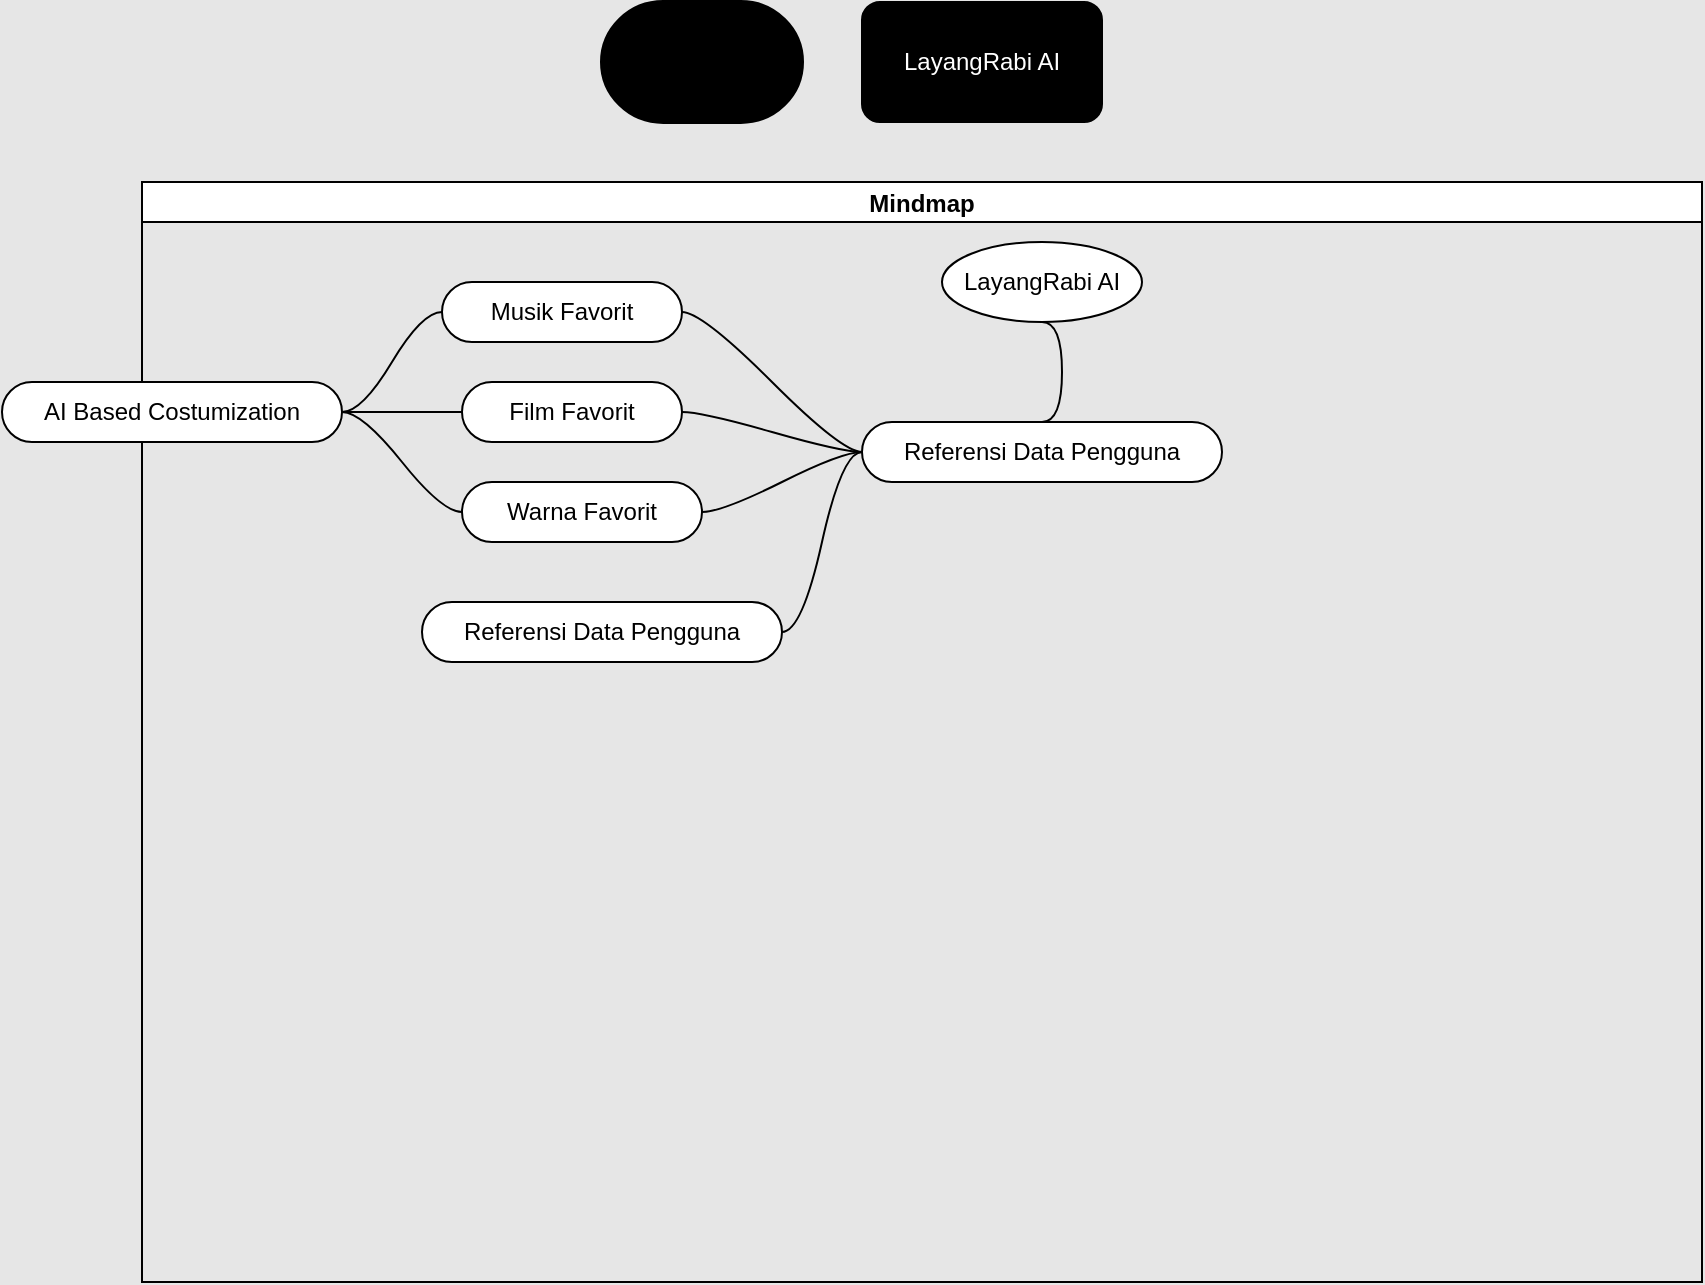 <mxfile version="22.1.5" type="github">
  <diagram name="Page-1" id="UQfQh1v6JwxMXf1f5g66">
    <mxGraphModel dx="1707" dy="1625" grid="1" gridSize="10" guides="1" tooltips="1" connect="1" arrows="1" fold="1" page="1" pageScale="1" pageWidth="827" pageHeight="1169" background="#E6E6E6" math="0" shadow="0">
      <root>
        <mxCell id="0" />
        <mxCell id="1" parent="0" />
        <mxCell id="a6ZQAV9WoeV4s8uq9TPd-1" value="" style="strokeWidth=2;html=1;shape=mxgraph.flowchart.terminator;whiteSpace=wrap;fillColor=#000000;fontColor=#FFFFFF;" vertex="1" parent="1">
          <mxGeometry x="120" y="-140" width="100" height="60" as="geometry" />
        </mxCell>
        <mxCell id="a6ZQAV9WoeV4s8uq9TPd-2" value="LayangRabi AI" style="rounded=1;whiteSpace=wrap;html=1;fillColor=#000000;fontColor=#FFFFFF;" vertex="1" parent="1">
          <mxGeometry x="250" y="-140" width="120" height="60" as="geometry" />
        </mxCell>
        <mxCell id="a6ZQAV9WoeV4s8uq9TPd-3" value="Mindmap" style="swimlane;startSize=20;horizontal=1;containerType=tree;" vertex="1" parent="1">
          <mxGeometry x="-110" y="-50" width="780" height="550" as="geometry" />
        </mxCell>
        <mxCell id="a6ZQAV9WoeV4s8uq9TPd-8" value="LayangRabi AI" style="ellipse;whiteSpace=wrap;html=1;align=center;treeFolding=1;treeMoving=1;newEdgeStyle={&quot;edgeStyle&quot;:&quot;entityRelationEdgeStyle&quot;,&quot;startArrow&quot;:&quot;none&quot;,&quot;endArrow&quot;:&quot;none&quot;,&quot;segment&quot;:10,&quot;curved&quot;:1,&quot;sourcePerimeterSpacing&quot;:0,&quot;targetPerimeterSpacing&quot;:0};" vertex="1" parent="a6ZQAV9WoeV4s8uq9TPd-3">
          <mxGeometry x="400" y="30" width="100" height="40" as="geometry" />
        </mxCell>
        <mxCell id="a6ZQAV9WoeV4s8uq9TPd-24" style="edgeStyle=entityRelationEdgeStyle;rounded=0;orthogonalLoop=1;jettySize=auto;html=1;startArrow=none;endArrow=none;segment=10;curved=1;sourcePerimeterSpacing=0;targetPerimeterSpacing=0;exitX=0.5;exitY=0;exitDx=0;exitDy=0;entryX=0.5;entryY=1;entryDx=0;entryDy=0;" edge="1" parent="a6ZQAV9WoeV4s8uq9TPd-3" source="a6ZQAV9WoeV4s8uq9TPd-16" target="a6ZQAV9WoeV4s8uq9TPd-8">
          <mxGeometry relative="1" as="geometry" />
        </mxCell>
        <mxCell id="a6ZQAV9WoeV4s8uq9TPd-16" value="Referensi Data Pengguna" style="whiteSpace=wrap;html=1;rounded=1;arcSize=50;align=center;verticalAlign=middle;strokeWidth=1;autosize=1;spacing=4;treeFolding=1;treeMoving=1;newEdgeStyle={&quot;edgeStyle&quot;:&quot;entityRelationEdgeStyle&quot;,&quot;startArrow&quot;:&quot;none&quot;,&quot;endArrow&quot;:&quot;none&quot;,&quot;segment&quot;:10,&quot;curved&quot;:1,&quot;sourcePerimeterSpacing&quot;:0,&quot;targetPerimeterSpacing&quot;:0};" vertex="1" parent="a6ZQAV9WoeV4s8uq9TPd-3">
          <mxGeometry x="360" y="120" width="180" height="30" as="geometry" />
        </mxCell>
        <mxCell id="a6ZQAV9WoeV4s8uq9TPd-14" value="Musik Favorit" style="whiteSpace=wrap;html=1;rounded=1;arcSize=50;align=center;verticalAlign=middle;strokeWidth=1;autosize=1;spacing=4;treeFolding=1;treeMoving=1;newEdgeStyle={&quot;edgeStyle&quot;:&quot;entityRelationEdgeStyle&quot;,&quot;startArrow&quot;:&quot;none&quot;,&quot;endArrow&quot;:&quot;none&quot;,&quot;segment&quot;:10,&quot;curved&quot;:1,&quot;sourcePerimeterSpacing&quot;:0,&quot;targetPerimeterSpacing&quot;:0};" vertex="1" collapsed="1" parent="a6ZQAV9WoeV4s8uq9TPd-3">
          <mxGeometry x="150" y="50" width="120" height="30" as="geometry" />
        </mxCell>
        <mxCell id="a6ZQAV9WoeV4s8uq9TPd-13" value="" style="edgeStyle=entityRelationEdgeStyle;startArrow=none;endArrow=none;segment=10;curved=1;sourcePerimeterSpacing=0;targetPerimeterSpacing=0;rounded=0;" edge="1" target="a6ZQAV9WoeV4s8uq9TPd-14" source="a6ZQAV9WoeV4s8uq9TPd-16" parent="a6ZQAV9WoeV4s8uq9TPd-3">
          <mxGeometry relative="1" as="geometry">
            <mxPoint x="160" y="-60" as="sourcePoint" />
          </mxGeometry>
        </mxCell>
        <mxCell id="a6ZQAV9WoeV4s8uq9TPd-11" value="Film Favorit" style="whiteSpace=wrap;html=1;rounded=1;arcSize=50;align=center;verticalAlign=middle;strokeWidth=1;autosize=1;spacing=4;treeFolding=1;treeMoving=1;newEdgeStyle={&quot;edgeStyle&quot;:&quot;entityRelationEdgeStyle&quot;,&quot;startArrow&quot;:&quot;none&quot;,&quot;endArrow&quot;:&quot;none&quot;,&quot;segment&quot;:10,&quot;curved&quot;:1,&quot;sourcePerimeterSpacing&quot;:0,&quot;targetPerimeterSpacing&quot;:0};" vertex="1" parent="a6ZQAV9WoeV4s8uq9TPd-3">
          <mxGeometry x="160" y="100" width="110" height="30" as="geometry" />
        </mxCell>
        <mxCell id="a6ZQAV9WoeV4s8uq9TPd-15" value="" style="edgeStyle=entityRelationEdgeStyle;startArrow=none;endArrow=none;segment=10;curved=1;sourcePerimeterSpacing=0;targetPerimeterSpacing=0;rounded=0;" edge="1" target="a6ZQAV9WoeV4s8uq9TPd-11" source="a6ZQAV9WoeV4s8uq9TPd-16" parent="a6ZQAV9WoeV4s8uq9TPd-3">
          <mxGeometry relative="1" as="geometry">
            <mxPoint x="420" y="10" as="sourcePoint" />
          </mxGeometry>
        </mxCell>
        <mxCell id="a6ZQAV9WoeV4s8uq9TPd-19" value="Warna Favorit" style="whiteSpace=wrap;html=1;rounded=1;arcSize=50;align=center;verticalAlign=middle;strokeWidth=1;autosize=1;spacing=4;treeFolding=1;treeMoving=1;newEdgeStyle={&quot;edgeStyle&quot;:&quot;entityRelationEdgeStyle&quot;,&quot;startArrow&quot;:&quot;none&quot;,&quot;endArrow&quot;:&quot;none&quot;,&quot;segment&quot;:10,&quot;curved&quot;:1,&quot;sourcePerimeterSpacing&quot;:0,&quot;targetPerimeterSpacing&quot;:0};" vertex="1" parent="a6ZQAV9WoeV4s8uq9TPd-3">
          <mxGeometry x="160" y="150" width="120" height="30" as="geometry" />
        </mxCell>
        <mxCell id="a6ZQAV9WoeV4s8uq9TPd-18" value="" style="edgeStyle=entityRelationEdgeStyle;startArrow=none;endArrow=none;segment=10;curved=1;sourcePerimeterSpacing=0;targetPerimeterSpacing=0;rounded=0;" edge="1" target="a6ZQAV9WoeV4s8uq9TPd-19" source="a6ZQAV9WoeV4s8uq9TPd-16" parent="a6ZQAV9WoeV4s8uq9TPd-3">
          <mxGeometry relative="1" as="geometry">
            <mxPoint x="460" y="50" as="sourcePoint" />
          </mxGeometry>
        </mxCell>
        <mxCell id="a6ZQAV9WoeV4s8uq9TPd-25" value="" style="edgeStyle=entityRelationEdgeStyle;rounded=0;orthogonalLoop=1;jettySize=auto;html=1;startArrow=none;endArrow=none;segment=10;curved=1;sourcePerimeterSpacing=0;targetPerimeterSpacing=0;" edge="1" source="a6ZQAV9WoeV4s8uq9TPd-16" target="a6ZQAV9WoeV4s8uq9TPd-26" parent="a6ZQAV9WoeV4s8uq9TPd-3">
          <mxGeometry relative="1" as="geometry" />
        </mxCell>
        <mxCell id="a6ZQAV9WoeV4s8uq9TPd-26" value="Referensi Data Pengguna" style="whiteSpace=wrap;html=1;rounded=1;arcSize=50;align=center;verticalAlign=middle;strokeWidth=1;autosize=1;spacing=4;treeFolding=1;treeMoving=1;newEdgeStyle={&quot;edgeStyle&quot;:&quot;entityRelationEdgeStyle&quot;,&quot;startArrow&quot;:&quot;none&quot;,&quot;endArrow&quot;:&quot;none&quot;,&quot;segment&quot;:10,&quot;curved&quot;:1,&quot;sourcePerimeterSpacing&quot;:0,&quot;targetPerimeterSpacing&quot;:0};" vertex="1" parent="a6ZQAV9WoeV4s8uq9TPd-3">
          <mxGeometry x="140" y="210" width="180" height="30" as="geometry" />
        </mxCell>
        <mxCell id="a6ZQAV9WoeV4s8uq9TPd-21" value="AI Based Costumization" style="whiteSpace=wrap;html=1;rounded=1;arcSize=50;align=center;verticalAlign=middle;strokeWidth=1;autosize=1;spacing=4;treeFolding=1;treeMoving=1;newEdgeStyle={&quot;edgeStyle&quot;:&quot;entityRelationEdgeStyle&quot;,&quot;startArrow&quot;:&quot;none&quot;,&quot;endArrow&quot;:&quot;none&quot;,&quot;segment&quot;:10,&quot;curved&quot;:1,&quot;sourcePerimeterSpacing&quot;:0,&quot;targetPerimeterSpacing&quot;:0};" vertex="1" collapsed="1" parent="1">
          <mxGeometry x="-180" y="50" width="170" height="30" as="geometry" />
        </mxCell>
        <mxCell id="a6ZQAV9WoeV4s8uq9TPd-20" value="" style="edgeStyle=entityRelationEdgeStyle;startArrow=none;endArrow=none;segment=10;curved=1;sourcePerimeterSpacing=0;targetPerimeterSpacing=0;rounded=0;" edge="1" target="a6ZQAV9WoeV4s8uq9TPd-21" source="a6ZQAV9WoeV4s8uq9TPd-14" parent="1">
          <mxGeometry relative="1" as="geometry">
            <mxPoint x="140" y="35" as="sourcePoint" />
          </mxGeometry>
        </mxCell>
        <mxCell id="a6ZQAV9WoeV4s8uq9TPd-22" style="edgeStyle=entityRelationEdgeStyle;rounded=0;orthogonalLoop=1;jettySize=auto;html=1;startArrow=none;endArrow=none;segment=10;curved=1;sourcePerimeterSpacing=0;targetPerimeterSpacing=0;" edge="1" parent="1" source="a6ZQAV9WoeV4s8uq9TPd-11" target="a6ZQAV9WoeV4s8uq9TPd-21">
          <mxGeometry relative="1" as="geometry" />
        </mxCell>
        <mxCell id="a6ZQAV9WoeV4s8uq9TPd-23" style="edgeStyle=entityRelationEdgeStyle;rounded=0;orthogonalLoop=1;jettySize=auto;html=1;startArrow=none;endArrow=none;segment=10;curved=1;sourcePerimeterSpacing=0;targetPerimeterSpacing=0;" edge="1" parent="1" source="a6ZQAV9WoeV4s8uq9TPd-19" target="a6ZQAV9WoeV4s8uq9TPd-21">
          <mxGeometry relative="1" as="geometry" />
        </mxCell>
      </root>
    </mxGraphModel>
  </diagram>
</mxfile>
